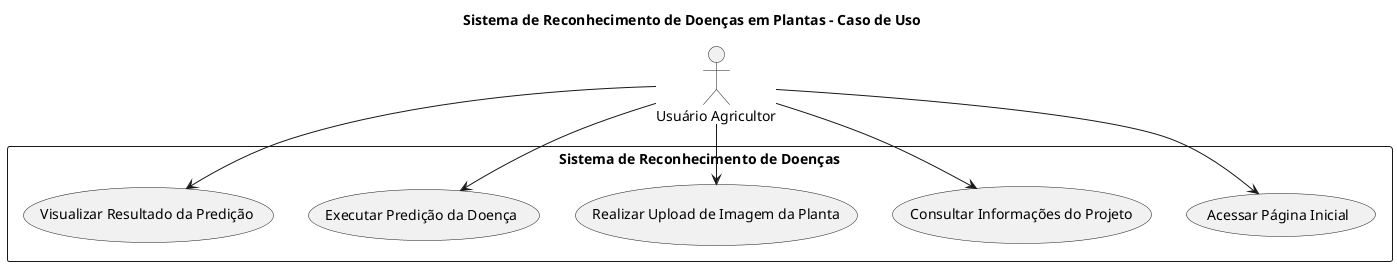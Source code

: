 
@startuml
title Sistema de Reconhecimento de Doenças em Plantas - Caso de Uso

actor "Usuário Agricultor" as User

rectangle "Sistema de Reconhecimento de Doenças" {
    usecase "Acessar Página Inicial" as UC1
    usecase "Consultar Informações do Projeto" as UC2
    usecase "Realizar Upload de Imagem da Planta" as UC3
    usecase "Executar Predição da Doença" as UC4
    usecase "Visualizar Resultado da Predição" as UC5
}

User --> UC1
User --> UC2
User --> UC3
User --> UC4
User --> UC5
@enduml
